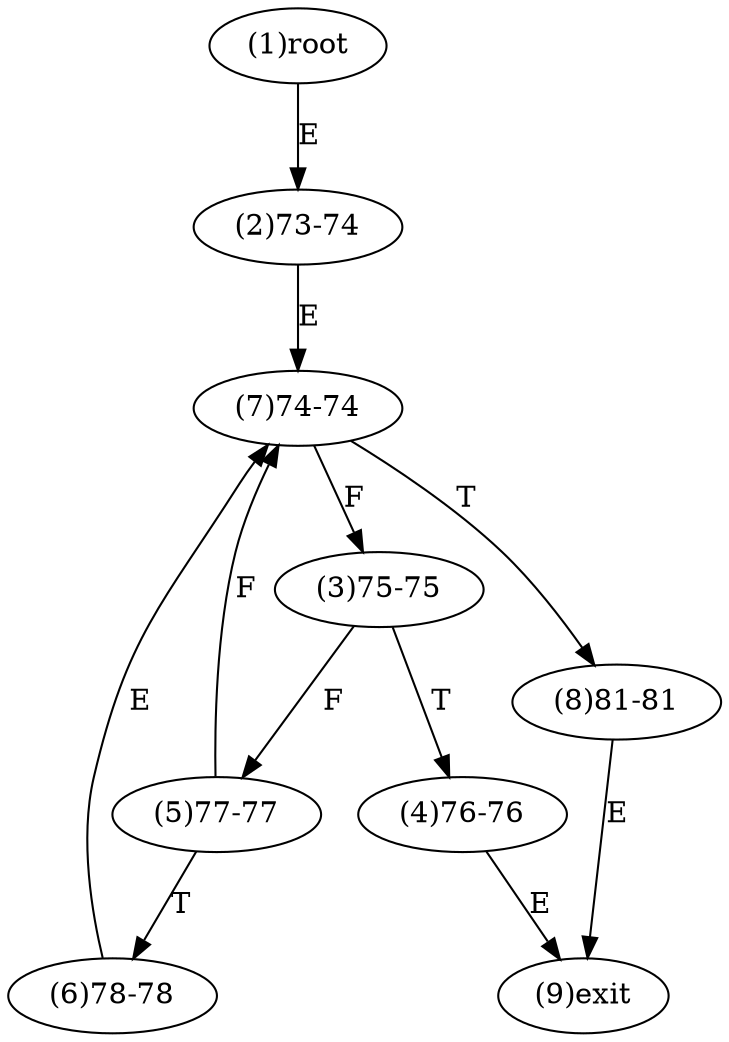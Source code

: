 digraph "" { 
1[ label="(1)root"];
2[ label="(2)73-74"];
3[ label="(3)75-75"];
4[ label="(4)76-76"];
5[ label="(5)77-77"];
6[ label="(6)78-78"];
7[ label="(7)74-74"];
8[ label="(8)81-81"];
9[ label="(9)exit"];
1->2[ label="E"];
2->7[ label="E"];
3->5[ label="F"];
3->4[ label="T"];
4->9[ label="E"];
5->7[ label="F"];
5->6[ label="T"];
6->7[ label="E"];
7->3[ label="F"];
7->8[ label="T"];
8->9[ label="E"];
}
